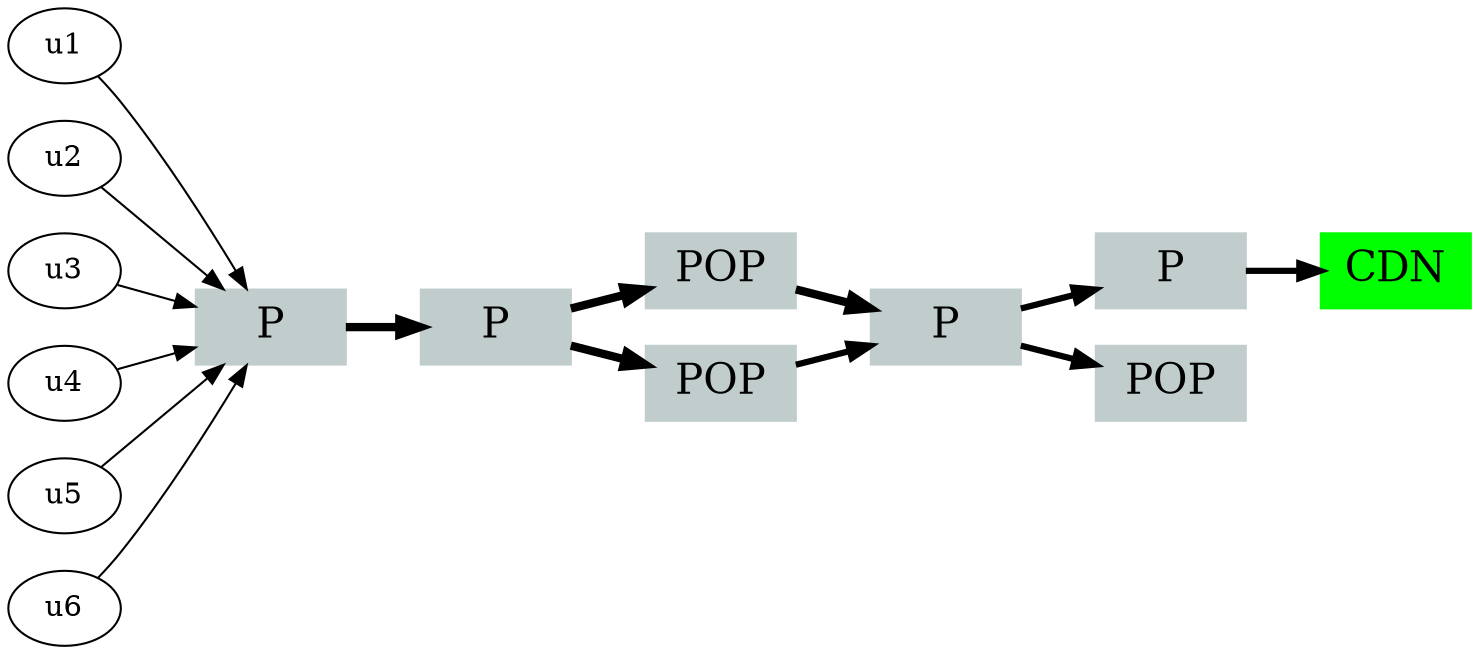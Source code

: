 digraph{rankdir=LR;



 subgraph{
u1->0;
u2->0;
u3->0;
u4->0;
u5->0;
u6->0;

0 [label="P",shape=box,color=black,width=1.000000,fontsize=20,color=azure3,style=filled];
1 [label="P",shape=box,color=black,width=1.000000,fontsize=20,color=azure3,style=filled];
2 [label="POP",shape=box,color=black,width=1.000000,fontsize=20,color=azure3,style=filled];
3 [label="POP",shape=box,color=black,width=1.000000,fontsize=20,color=azure3,style=filled];
4 [label="P",shape=box,color=black,width=1.000000,fontsize=20,color=azure3,style=filled];
5 [label="P",shape=box,color=black,width=1.000000,fontsize=20,color=azure3,style=filled];
6 [label="POP",shape=box,color=black,width=1.000000,fontsize=20,color=azure3,style=filled];
7 [label="CDN",shape=box,color=black,width=1.000000,fontsize=20,color=green,style=filled];
0->1 [  penwidth="4",  fontsize=20];
 1->2 [  penwidth="4", fontsize=20];
 1->3 [  penwidth="4",  fontsize=20];
 2->4 [  penwidth="4",  fontsize=20];
 3->4 [  penwidth="3",  fontsize=20];
 4->6 [  penwidth="3",  fontsize=20];
 5->7 [  penwidth="3",  fontsize=20];
 4->5 [  penwidth="3",  fontsize=20];

}

}
